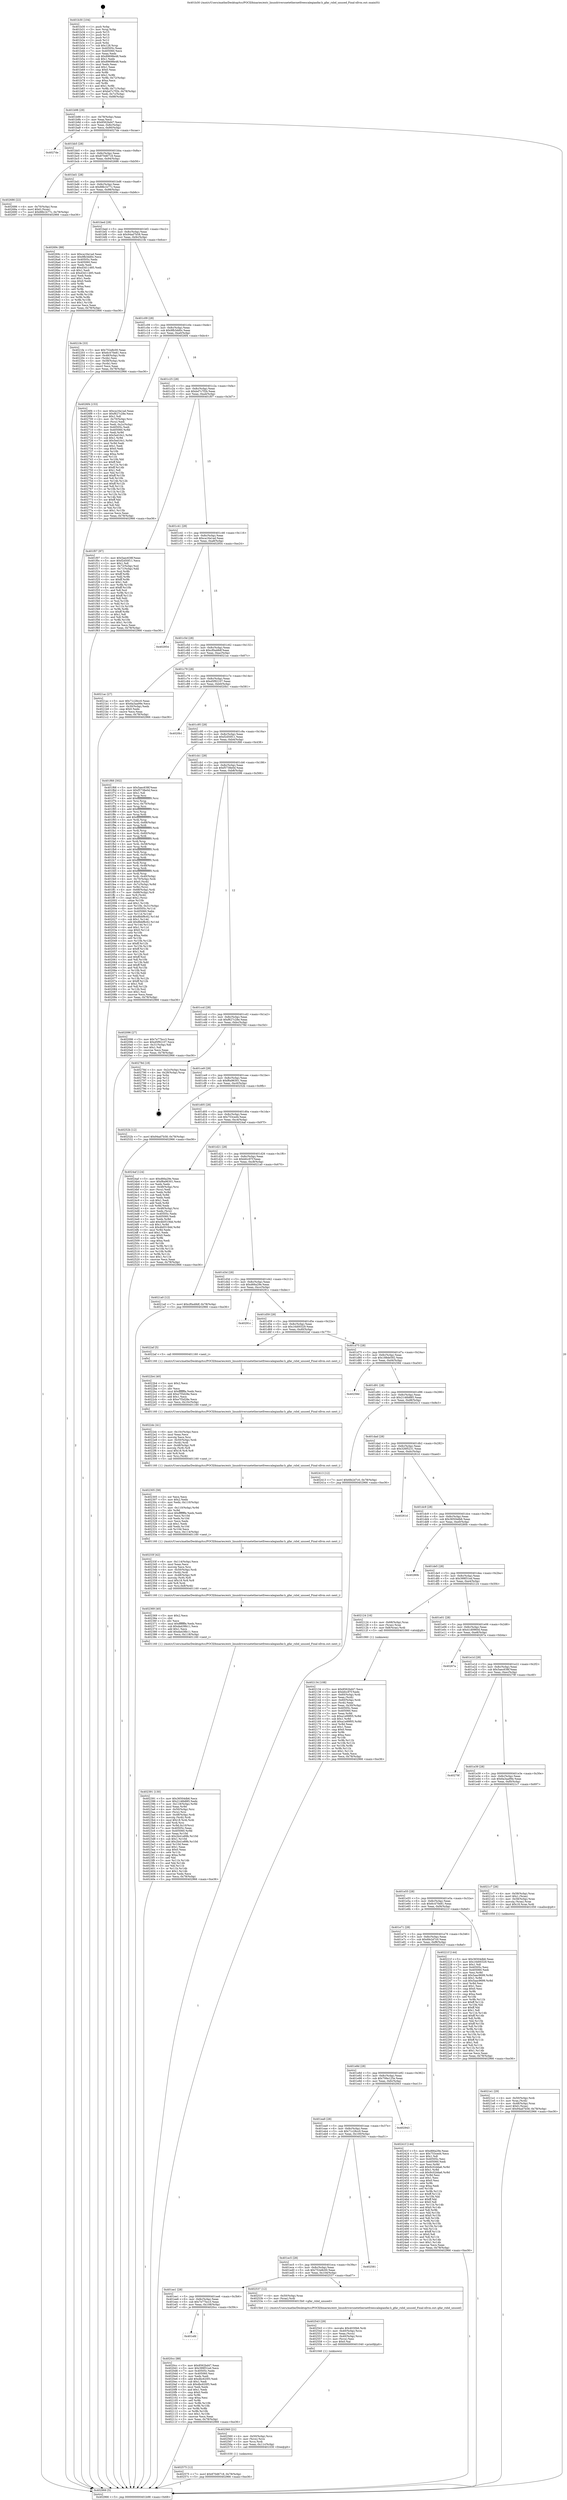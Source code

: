 digraph "0x401b30" {
  label = "0x401b30 (/mnt/c/Users/mathe/Desktop/tcc/POCII/binaries/extr_linuxdriversnetethernetfreescalegianfar.h_gfar_rxbd_unused_Final-ollvm.out::main(0))"
  labelloc = "t"
  node[shape=record]

  Entry [label="",width=0.3,height=0.3,shape=circle,fillcolor=black,style=filled]
  "0x401b98" [label="{
     0x401b98 [29]\l
     | [instrs]\l
     &nbsp;&nbsp;0x401b98 \<+3\>: mov -0x78(%rbp),%eax\l
     &nbsp;&nbsp;0x401b9b \<+2\>: mov %eax,%ecx\l
     &nbsp;&nbsp;0x401b9d \<+6\>: sub $0x8562bd47,%ecx\l
     &nbsp;&nbsp;0x401ba3 \<+6\>: mov %eax,-0x8c(%rbp)\l
     &nbsp;&nbsp;0x401ba9 \<+6\>: mov %ecx,-0x90(%rbp)\l
     &nbsp;&nbsp;0x401baf \<+6\>: je 00000000004027de \<main+0xcae\>\l
  }"]
  "0x4027de" [label="{
     0x4027de\l
  }", style=dashed]
  "0x401bb5" [label="{
     0x401bb5 [28]\l
     | [instrs]\l
     &nbsp;&nbsp;0x401bb5 \<+5\>: jmp 0000000000401bba \<main+0x8a\>\l
     &nbsp;&nbsp;0x401bba \<+6\>: mov -0x8c(%rbp),%eax\l
     &nbsp;&nbsp;0x401bc0 \<+5\>: sub $0x870d6718,%eax\l
     &nbsp;&nbsp;0x401bc5 \<+6\>: mov %eax,-0x94(%rbp)\l
     &nbsp;&nbsp;0x401bcb \<+6\>: je 0000000000402686 \<main+0xb56\>\l
  }"]
  Exit [label="",width=0.3,height=0.3,shape=circle,fillcolor=black,style=filled,peripheries=2]
  "0x402686" [label="{
     0x402686 [22]\l
     | [instrs]\l
     &nbsp;&nbsp;0x402686 \<+4\>: mov -0x70(%rbp),%rax\l
     &nbsp;&nbsp;0x40268a \<+6\>: movl $0x0,(%rax)\l
     &nbsp;&nbsp;0x402690 \<+7\>: movl $0x88b1b77c,-0x78(%rbp)\l
     &nbsp;&nbsp;0x402697 \<+5\>: jmp 0000000000402966 \<main+0xe36\>\l
  }"]
  "0x401bd1" [label="{
     0x401bd1 [28]\l
     | [instrs]\l
     &nbsp;&nbsp;0x401bd1 \<+5\>: jmp 0000000000401bd6 \<main+0xa6\>\l
     &nbsp;&nbsp;0x401bd6 \<+6\>: mov -0x8c(%rbp),%eax\l
     &nbsp;&nbsp;0x401bdc \<+5\>: sub $0x88b1b77c,%eax\l
     &nbsp;&nbsp;0x401be1 \<+6\>: mov %eax,-0x98(%rbp)\l
     &nbsp;&nbsp;0x401be7 \<+6\>: je 000000000040269c \<main+0xb6c\>\l
  }"]
  "0x402575" [label="{
     0x402575 [12]\l
     | [instrs]\l
     &nbsp;&nbsp;0x402575 \<+7\>: movl $0x870d6718,-0x78(%rbp)\l
     &nbsp;&nbsp;0x40257c \<+5\>: jmp 0000000000402966 \<main+0xe36\>\l
  }"]
  "0x40269c" [label="{
     0x40269c [88]\l
     | [instrs]\l
     &nbsp;&nbsp;0x40269c \<+5\>: mov $0xca16a1ad,%eax\l
     &nbsp;&nbsp;0x4026a1 \<+5\>: mov $0x9fb3dd0c,%ecx\l
     &nbsp;&nbsp;0x4026a6 \<+7\>: mov 0x40505c,%edx\l
     &nbsp;&nbsp;0x4026ad \<+7\>: mov 0x405060,%esi\l
     &nbsp;&nbsp;0x4026b4 \<+2\>: mov %edx,%edi\l
     &nbsp;&nbsp;0x4026b6 \<+6\>: add $0xd3d11485,%edi\l
     &nbsp;&nbsp;0x4026bc \<+3\>: sub $0x1,%edi\l
     &nbsp;&nbsp;0x4026bf \<+6\>: sub $0xd3d11485,%edi\l
     &nbsp;&nbsp;0x4026c5 \<+3\>: imul %edi,%edx\l
     &nbsp;&nbsp;0x4026c8 \<+3\>: and $0x1,%edx\l
     &nbsp;&nbsp;0x4026cb \<+3\>: cmp $0x0,%edx\l
     &nbsp;&nbsp;0x4026ce \<+4\>: sete %r8b\l
     &nbsp;&nbsp;0x4026d2 \<+3\>: cmp $0xa,%esi\l
     &nbsp;&nbsp;0x4026d5 \<+4\>: setl %r9b\l
     &nbsp;&nbsp;0x4026d9 \<+3\>: mov %r8b,%r10b\l
     &nbsp;&nbsp;0x4026dc \<+3\>: and %r9b,%r10b\l
     &nbsp;&nbsp;0x4026df \<+3\>: xor %r9b,%r8b\l
     &nbsp;&nbsp;0x4026e2 \<+3\>: or %r8b,%r10b\l
     &nbsp;&nbsp;0x4026e5 \<+4\>: test $0x1,%r10b\l
     &nbsp;&nbsp;0x4026e9 \<+3\>: cmovne %ecx,%eax\l
     &nbsp;&nbsp;0x4026ec \<+3\>: mov %eax,-0x78(%rbp)\l
     &nbsp;&nbsp;0x4026ef \<+5\>: jmp 0000000000402966 \<main+0xe36\>\l
  }"]
  "0x401bed" [label="{
     0x401bed [28]\l
     | [instrs]\l
     &nbsp;&nbsp;0x401bed \<+5\>: jmp 0000000000401bf2 \<main+0xc2\>\l
     &nbsp;&nbsp;0x401bf2 \<+6\>: mov -0x8c(%rbp),%eax\l
     &nbsp;&nbsp;0x401bf8 \<+5\>: sub $0x94ad7b58,%eax\l
     &nbsp;&nbsp;0x401bfd \<+6\>: mov %eax,-0x9c(%rbp)\l
     &nbsp;&nbsp;0x401c03 \<+6\>: je 00000000004021fe \<main+0x6ce\>\l
  }"]
  "0x402560" [label="{
     0x402560 [21]\l
     | [instrs]\l
     &nbsp;&nbsp;0x402560 \<+4\>: mov -0x50(%rbp),%rcx\l
     &nbsp;&nbsp;0x402564 \<+3\>: mov (%rcx),%rcx\l
     &nbsp;&nbsp;0x402567 \<+3\>: mov %rcx,%rdi\l
     &nbsp;&nbsp;0x40256a \<+6\>: mov %eax,-0x11c(%rbp)\l
     &nbsp;&nbsp;0x402570 \<+5\>: call 0000000000401030 \<free@plt\>\l
     | [calls]\l
     &nbsp;&nbsp;0x401030 \{1\} (unknown)\l
  }"]
  "0x4021fe" [label="{
     0x4021fe [33]\l
     | [instrs]\l
     &nbsp;&nbsp;0x4021fe \<+5\>: mov $0x752e8c00,%eax\l
     &nbsp;&nbsp;0x402203 \<+5\>: mov $0x6c470e81,%ecx\l
     &nbsp;&nbsp;0x402208 \<+4\>: mov -0x48(%rbp),%rdx\l
     &nbsp;&nbsp;0x40220c \<+2\>: mov (%rdx),%esi\l
     &nbsp;&nbsp;0x40220e \<+4\>: mov -0x58(%rbp),%rdx\l
     &nbsp;&nbsp;0x402212 \<+2\>: cmp (%rdx),%esi\l
     &nbsp;&nbsp;0x402214 \<+3\>: cmovl %ecx,%eax\l
     &nbsp;&nbsp;0x402217 \<+3\>: mov %eax,-0x78(%rbp)\l
     &nbsp;&nbsp;0x40221a \<+5\>: jmp 0000000000402966 \<main+0xe36\>\l
  }"]
  "0x401c09" [label="{
     0x401c09 [28]\l
     | [instrs]\l
     &nbsp;&nbsp;0x401c09 \<+5\>: jmp 0000000000401c0e \<main+0xde\>\l
     &nbsp;&nbsp;0x401c0e \<+6\>: mov -0x8c(%rbp),%eax\l
     &nbsp;&nbsp;0x401c14 \<+5\>: sub $0x9fb3dd0c,%eax\l
     &nbsp;&nbsp;0x401c19 \<+6\>: mov %eax,-0xa0(%rbp)\l
     &nbsp;&nbsp;0x401c1f \<+6\>: je 00000000004026f4 \<main+0xbc4\>\l
  }"]
  "0x402543" [label="{
     0x402543 [29]\l
     | [instrs]\l
     &nbsp;&nbsp;0x402543 \<+10\>: movabs $0x4030b6,%rdi\l
     &nbsp;&nbsp;0x40254d \<+4\>: mov -0x40(%rbp),%rcx\l
     &nbsp;&nbsp;0x402551 \<+2\>: mov %eax,(%rcx)\l
     &nbsp;&nbsp;0x402553 \<+4\>: mov -0x40(%rbp),%rcx\l
     &nbsp;&nbsp;0x402557 \<+2\>: mov (%rcx),%esi\l
     &nbsp;&nbsp;0x402559 \<+2\>: mov $0x0,%al\l
     &nbsp;&nbsp;0x40255b \<+5\>: call 0000000000401040 \<printf@plt\>\l
     | [calls]\l
     &nbsp;&nbsp;0x401040 \{1\} (unknown)\l
  }"]
  "0x4026f4" [label="{
     0x4026f4 [153]\l
     | [instrs]\l
     &nbsp;&nbsp;0x4026f4 \<+5\>: mov $0xca16a1ad,%eax\l
     &nbsp;&nbsp;0x4026f9 \<+5\>: mov $0xf627c28e,%ecx\l
     &nbsp;&nbsp;0x4026fe \<+2\>: mov $0x1,%dl\l
     &nbsp;&nbsp;0x402700 \<+4\>: mov -0x70(%rbp),%rsi\l
     &nbsp;&nbsp;0x402704 \<+2\>: mov (%rsi),%edi\l
     &nbsp;&nbsp;0x402706 \<+3\>: mov %edi,-0x2c(%rbp)\l
     &nbsp;&nbsp;0x402709 \<+7\>: mov 0x40505c,%edi\l
     &nbsp;&nbsp;0x402710 \<+8\>: mov 0x405060,%r8d\l
     &nbsp;&nbsp;0x402718 \<+3\>: mov %edi,%r9d\l
     &nbsp;&nbsp;0x40271b \<+7\>: sub $0x5ed16c1,%r9d\l
     &nbsp;&nbsp;0x402722 \<+4\>: sub $0x1,%r9d\l
     &nbsp;&nbsp;0x402726 \<+7\>: add $0x5ed16c1,%r9d\l
     &nbsp;&nbsp;0x40272d \<+4\>: imul %r9d,%edi\l
     &nbsp;&nbsp;0x402731 \<+3\>: and $0x1,%edi\l
     &nbsp;&nbsp;0x402734 \<+3\>: cmp $0x0,%edi\l
     &nbsp;&nbsp;0x402737 \<+4\>: sete %r10b\l
     &nbsp;&nbsp;0x40273b \<+4\>: cmp $0xa,%r8d\l
     &nbsp;&nbsp;0x40273f \<+4\>: setl %r11b\l
     &nbsp;&nbsp;0x402743 \<+3\>: mov %r10b,%bl\l
     &nbsp;&nbsp;0x402746 \<+3\>: xor $0xff,%bl\l
     &nbsp;&nbsp;0x402749 \<+3\>: mov %r11b,%r14b\l
     &nbsp;&nbsp;0x40274c \<+4\>: xor $0xff,%r14b\l
     &nbsp;&nbsp;0x402750 \<+3\>: xor $0x1,%dl\l
     &nbsp;&nbsp;0x402753 \<+3\>: mov %bl,%r15b\l
     &nbsp;&nbsp;0x402756 \<+4\>: and $0xff,%r15b\l
     &nbsp;&nbsp;0x40275a \<+3\>: and %dl,%r10b\l
     &nbsp;&nbsp;0x40275d \<+3\>: mov %r14b,%r12b\l
     &nbsp;&nbsp;0x402760 \<+4\>: and $0xff,%r12b\l
     &nbsp;&nbsp;0x402764 \<+3\>: and %dl,%r11b\l
     &nbsp;&nbsp;0x402767 \<+3\>: or %r10b,%r15b\l
     &nbsp;&nbsp;0x40276a \<+3\>: or %r11b,%r12b\l
     &nbsp;&nbsp;0x40276d \<+3\>: xor %r12b,%r15b\l
     &nbsp;&nbsp;0x402770 \<+3\>: or %r14b,%bl\l
     &nbsp;&nbsp;0x402773 \<+3\>: xor $0xff,%bl\l
     &nbsp;&nbsp;0x402776 \<+3\>: or $0x1,%dl\l
     &nbsp;&nbsp;0x402779 \<+2\>: and %dl,%bl\l
     &nbsp;&nbsp;0x40277b \<+3\>: or %bl,%r15b\l
     &nbsp;&nbsp;0x40277e \<+4\>: test $0x1,%r15b\l
     &nbsp;&nbsp;0x402782 \<+3\>: cmovne %ecx,%eax\l
     &nbsp;&nbsp;0x402785 \<+3\>: mov %eax,-0x78(%rbp)\l
     &nbsp;&nbsp;0x402788 \<+5\>: jmp 0000000000402966 \<main+0xe36\>\l
  }"]
  "0x401c25" [label="{
     0x401c25 [28]\l
     | [instrs]\l
     &nbsp;&nbsp;0x401c25 \<+5\>: jmp 0000000000401c2a \<main+0xfa\>\l
     &nbsp;&nbsp;0x401c2a \<+6\>: mov -0x8c(%rbp),%eax\l
     &nbsp;&nbsp;0x401c30 \<+5\>: sub $0xbd7c7f2b,%eax\l
     &nbsp;&nbsp;0x401c35 \<+6\>: mov %eax,-0xa4(%rbp)\l
     &nbsp;&nbsp;0x401c3b \<+6\>: je 0000000000401f07 \<main+0x3d7\>\l
  }"]
  "0x402391" [label="{
     0x402391 [130]\l
     | [instrs]\l
     &nbsp;&nbsp;0x402391 \<+5\>: mov $0x36504db6,%ecx\l
     &nbsp;&nbsp;0x402396 \<+5\>: mov $0x2146b885,%edx\l
     &nbsp;&nbsp;0x40239b \<+7\>: mov -0x118(%rbp),%r9d\l
     &nbsp;&nbsp;0x4023a2 \<+4\>: imul %eax,%r9d\l
     &nbsp;&nbsp;0x4023a6 \<+4\>: mov -0x50(%rbp),%rsi\l
     &nbsp;&nbsp;0x4023aa \<+3\>: mov (%rsi),%rsi\l
     &nbsp;&nbsp;0x4023ad \<+4\>: mov -0x48(%rbp),%rdi\l
     &nbsp;&nbsp;0x4023b1 \<+3\>: movslq (%rdi),%rdi\l
     &nbsp;&nbsp;0x4023b4 \<+4\>: imul $0x18,%rdi,%rdi\l
     &nbsp;&nbsp;0x4023b8 \<+3\>: add %rdi,%rsi\l
     &nbsp;&nbsp;0x4023bb \<+4\>: mov %r9d,0x10(%rsi)\l
     &nbsp;&nbsp;0x4023bf \<+7\>: mov 0x40505c,%eax\l
     &nbsp;&nbsp;0x4023c6 \<+8\>: mov 0x405060,%r9d\l
     &nbsp;&nbsp;0x4023ce \<+3\>: mov %eax,%r10d\l
     &nbsp;&nbsp;0x4023d1 \<+7\>: sub $0x2b41e89b,%r10d\l
     &nbsp;&nbsp;0x4023d8 \<+4\>: sub $0x1,%r10d\l
     &nbsp;&nbsp;0x4023dc \<+7\>: add $0x2b41e89b,%r10d\l
     &nbsp;&nbsp;0x4023e3 \<+4\>: imul %r10d,%eax\l
     &nbsp;&nbsp;0x4023e7 \<+3\>: and $0x1,%eax\l
     &nbsp;&nbsp;0x4023ea \<+3\>: cmp $0x0,%eax\l
     &nbsp;&nbsp;0x4023ed \<+4\>: sete %r11b\l
     &nbsp;&nbsp;0x4023f1 \<+4\>: cmp $0xa,%r9d\l
     &nbsp;&nbsp;0x4023f5 \<+3\>: setl %bl\l
     &nbsp;&nbsp;0x4023f8 \<+3\>: mov %r11b,%r14b\l
     &nbsp;&nbsp;0x4023fb \<+3\>: and %bl,%r14b\l
     &nbsp;&nbsp;0x4023fe \<+3\>: xor %bl,%r11b\l
     &nbsp;&nbsp;0x402401 \<+3\>: or %r11b,%r14b\l
     &nbsp;&nbsp;0x402404 \<+4\>: test $0x1,%r14b\l
     &nbsp;&nbsp;0x402408 \<+3\>: cmovne %edx,%ecx\l
     &nbsp;&nbsp;0x40240b \<+3\>: mov %ecx,-0x78(%rbp)\l
     &nbsp;&nbsp;0x40240e \<+5\>: jmp 0000000000402966 \<main+0xe36\>\l
  }"]
  "0x401f07" [label="{
     0x401f07 [97]\l
     | [instrs]\l
     &nbsp;&nbsp;0x401f07 \<+5\>: mov $0x5aec638f,%eax\l
     &nbsp;&nbsp;0x401f0c \<+5\>: mov $0xf2d50f11,%ecx\l
     &nbsp;&nbsp;0x401f11 \<+2\>: mov $0x1,%dl\l
     &nbsp;&nbsp;0x401f13 \<+4\>: mov -0x72(%rbp),%sil\l
     &nbsp;&nbsp;0x401f17 \<+4\>: mov -0x71(%rbp),%dil\l
     &nbsp;&nbsp;0x401f1b \<+3\>: mov %sil,%r8b\l
     &nbsp;&nbsp;0x401f1e \<+4\>: xor $0xff,%r8b\l
     &nbsp;&nbsp;0x401f22 \<+3\>: mov %dil,%r9b\l
     &nbsp;&nbsp;0x401f25 \<+4\>: xor $0xff,%r9b\l
     &nbsp;&nbsp;0x401f29 \<+3\>: xor $0x1,%dl\l
     &nbsp;&nbsp;0x401f2c \<+3\>: mov %r8b,%r10b\l
     &nbsp;&nbsp;0x401f2f \<+4\>: and $0xff,%r10b\l
     &nbsp;&nbsp;0x401f33 \<+3\>: and %dl,%sil\l
     &nbsp;&nbsp;0x401f36 \<+3\>: mov %r9b,%r11b\l
     &nbsp;&nbsp;0x401f39 \<+4\>: and $0xff,%r11b\l
     &nbsp;&nbsp;0x401f3d \<+3\>: and %dl,%dil\l
     &nbsp;&nbsp;0x401f40 \<+3\>: or %sil,%r10b\l
     &nbsp;&nbsp;0x401f43 \<+3\>: or %dil,%r11b\l
     &nbsp;&nbsp;0x401f46 \<+3\>: xor %r11b,%r10b\l
     &nbsp;&nbsp;0x401f49 \<+3\>: or %r9b,%r8b\l
     &nbsp;&nbsp;0x401f4c \<+4\>: xor $0xff,%r8b\l
     &nbsp;&nbsp;0x401f50 \<+3\>: or $0x1,%dl\l
     &nbsp;&nbsp;0x401f53 \<+3\>: and %dl,%r8b\l
     &nbsp;&nbsp;0x401f56 \<+3\>: or %r8b,%r10b\l
     &nbsp;&nbsp;0x401f59 \<+4\>: test $0x1,%r10b\l
     &nbsp;&nbsp;0x401f5d \<+3\>: cmovne %ecx,%eax\l
     &nbsp;&nbsp;0x401f60 \<+3\>: mov %eax,-0x78(%rbp)\l
     &nbsp;&nbsp;0x401f63 \<+5\>: jmp 0000000000402966 \<main+0xe36\>\l
  }"]
  "0x401c41" [label="{
     0x401c41 [28]\l
     | [instrs]\l
     &nbsp;&nbsp;0x401c41 \<+5\>: jmp 0000000000401c46 \<main+0x116\>\l
     &nbsp;&nbsp;0x401c46 \<+6\>: mov -0x8c(%rbp),%eax\l
     &nbsp;&nbsp;0x401c4c \<+5\>: sub $0xca16a1ad,%eax\l
     &nbsp;&nbsp;0x401c51 \<+6\>: mov %eax,-0xa8(%rbp)\l
     &nbsp;&nbsp;0x401c57 \<+6\>: je 0000000000402954 \<main+0xe24\>\l
  }"]
  "0x402966" [label="{
     0x402966 [5]\l
     | [instrs]\l
     &nbsp;&nbsp;0x402966 \<+5\>: jmp 0000000000401b98 \<main+0x68\>\l
  }"]
  "0x401b30" [label="{
     0x401b30 [104]\l
     | [instrs]\l
     &nbsp;&nbsp;0x401b30 \<+1\>: push %rbp\l
     &nbsp;&nbsp;0x401b31 \<+3\>: mov %rsp,%rbp\l
     &nbsp;&nbsp;0x401b34 \<+2\>: push %r15\l
     &nbsp;&nbsp;0x401b36 \<+2\>: push %r14\l
     &nbsp;&nbsp;0x401b38 \<+2\>: push %r13\l
     &nbsp;&nbsp;0x401b3a \<+2\>: push %r12\l
     &nbsp;&nbsp;0x401b3c \<+1\>: push %rbx\l
     &nbsp;&nbsp;0x401b3d \<+7\>: sub $0x128,%rsp\l
     &nbsp;&nbsp;0x401b44 \<+7\>: mov 0x40505c,%eax\l
     &nbsp;&nbsp;0x401b4b \<+7\>: mov 0x405060,%ecx\l
     &nbsp;&nbsp;0x401b52 \<+2\>: mov %eax,%edx\l
     &nbsp;&nbsp;0x401b54 \<+6\>: sub $0x89698e48,%edx\l
     &nbsp;&nbsp;0x401b5a \<+3\>: sub $0x1,%edx\l
     &nbsp;&nbsp;0x401b5d \<+6\>: add $0x89698e48,%edx\l
     &nbsp;&nbsp;0x401b63 \<+3\>: imul %edx,%eax\l
     &nbsp;&nbsp;0x401b66 \<+3\>: and $0x1,%eax\l
     &nbsp;&nbsp;0x401b69 \<+3\>: cmp $0x0,%eax\l
     &nbsp;&nbsp;0x401b6c \<+4\>: sete %r8b\l
     &nbsp;&nbsp;0x401b70 \<+4\>: and $0x1,%r8b\l
     &nbsp;&nbsp;0x401b74 \<+4\>: mov %r8b,-0x72(%rbp)\l
     &nbsp;&nbsp;0x401b78 \<+3\>: cmp $0xa,%ecx\l
     &nbsp;&nbsp;0x401b7b \<+4\>: setl %r8b\l
     &nbsp;&nbsp;0x401b7f \<+4\>: and $0x1,%r8b\l
     &nbsp;&nbsp;0x401b83 \<+4\>: mov %r8b,-0x71(%rbp)\l
     &nbsp;&nbsp;0x401b87 \<+7\>: movl $0xbd7c7f2b,-0x78(%rbp)\l
     &nbsp;&nbsp;0x401b8e \<+3\>: mov %edi,-0x7c(%rbp)\l
     &nbsp;&nbsp;0x401b91 \<+7\>: mov %rsi,-0x88(%rbp)\l
  }"]
  "0x402369" [label="{
     0x402369 [40]\l
     | [instrs]\l
     &nbsp;&nbsp;0x402369 \<+5\>: mov $0x2,%ecx\l
     &nbsp;&nbsp;0x40236e \<+1\>: cltd\l
     &nbsp;&nbsp;0x40236f \<+2\>: idiv %ecx\l
     &nbsp;&nbsp;0x402371 \<+6\>: imul $0xfffffffe,%edx,%ecx\l
     &nbsp;&nbsp;0x402377 \<+6\>: sub $0xda438b11,%ecx\l
     &nbsp;&nbsp;0x40237d \<+3\>: add $0x1,%ecx\l
     &nbsp;&nbsp;0x402380 \<+6\>: add $0xda438b11,%ecx\l
     &nbsp;&nbsp;0x402386 \<+6\>: mov %ecx,-0x118(%rbp)\l
     &nbsp;&nbsp;0x40238c \<+5\>: call 0000000000401160 \<next_i\>\l
     | [calls]\l
     &nbsp;&nbsp;0x401160 \{1\} (/mnt/c/Users/mathe/Desktop/tcc/POCII/binaries/extr_linuxdriversnetethernetfreescalegianfar.h_gfar_rxbd_unused_Final-ollvm.out::next_i)\l
  }"]
  "0x402954" [label="{
     0x402954\l
  }", style=dashed]
  "0x401c5d" [label="{
     0x401c5d [28]\l
     | [instrs]\l
     &nbsp;&nbsp;0x401c5d \<+5\>: jmp 0000000000401c62 \<main+0x132\>\l
     &nbsp;&nbsp;0x401c62 \<+6\>: mov -0x8c(%rbp),%eax\l
     &nbsp;&nbsp;0x401c68 \<+5\>: sub $0xcf0a48df,%eax\l
     &nbsp;&nbsp;0x401c6d \<+6\>: mov %eax,-0xac(%rbp)\l
     &nbsp;&nbsp;0x401c73 \<+6\>: je 00000000004021ac \<main+0x67c\>\l
  }"]
  "0x40233f" [label="{
     0x40233f [42]\l
     | [instrs]\l
     &nbsp;&nbsp;0x40233f \<+6\>: mov -0x114(%rbp),%ecx\l
     &nbsp;&nbsp;0x402345 \<+3\>: imul %eax,%ecx\l
     &nbsp;&nbsp;0x402348 \<+3\>: movslq %ecx,%rsi\l
     &nbsp;&nbsp;0x40234b \<+4\>: mov -0x50(%rbp),%rdi\l
     &nbsp;&nbsp;0x40234f \<+3\>: mov (%rdi),%rdi\l
     &nbsp;&nbsp;0x402352 \<+4\>: mov -0x48(%rbp),%r8\l
     &nbsp;&nbsp;0x402356 \<+3\>: movslq (%r8),%r8\l
     &nbsp;&nbsp;0x402359 \<+4\>: imul $0x18,%r8,%r8\l
     &nbsp;&nbsp;0x40235d \<+3\>: add %r8,%rdi\l
     &nbsp;&nbsp;0x402360 \<+4\>: mov %rsi,0x8(%rdi)\l
     &nbsp;&nbsp;0x402364 \<+5\>: call 0000000000401160 \<next_i\>\l
     | [calls]\l
     &nbsp;&nbsp;0x401160 \{1\} (/mnt/c/Users/mathe/Desktop/tcc/POCII/binaries/extr_linuxdriversnetethernetfreescalegianfar.h_gfar_rxbd_unused_Final-ollvm.out::next_i)\l
  }"]
  "0x4021ac" [label="{
     0x4021ac [27]\l
     | [instrs]\l
     &nbsp;&nbsp;0x4021ac \<+5\>: mov $0x71c28cc0,%eax\l
     &nbsp;&nbsp;0x4021b1 \<+5\>: mov $0x6a3aa99e,%ecx\l
     &nbsp;&nbsp;0x4021b6 \<+3\>: mov -0x30(%rbp),%edx\l
     &nbsp;&nbsp;0x4021b9 \<+3\>: cmp $0x0,%edx\l
     &nbsp;&nbsp;0x4021bc \<+3\>: cmove %ecx,%eax\l
     &nbsp;&nbsp;0x4021bf \<+3\>: mov %eax,-0x78(%rbp)\l
     &nbsp;&nbsp;0x4021c2 \<+5\>: jmp 0000000000402966 \<main+0xe36\>\l
  }"]
  "0x401c79" [label="{
     0x401c79 [28]\l
     | [instrs]\l
     &nbsp;&nbsp;0x401c79 \<+5\>: jmp 0000000000401c7e \<main+0x14e\>\l
     &nbsp;&nbsp;0x401c7e \<+6\>: mov -0x8c(%rbp),%eax\l
     &nbsp;&nbsp;0x401c84 \<+5\>: sub $0xd5f92107,%eax\l
     &nbsp;&nbsp;0x401c89 \<+6\>: mov %eax,-0xb0(%rbp)\l
     &nbsp;&nbsp;0x401c8f \<+6\>: je 00000000004020b1 \<main+0x581\>\l
  }"]
  "0x402305" [label="{
     0x402305 [58]\l
     | [instrs]\l
     &nbsp;&nbsp;0x402305 \<+2\>: xor %ecx,%ecx\l
     &nbsp;&nbsp;0x402307 \<+5\>: mov $0x2,%edx\l
     &nbsp;&nbsp;0x40230c \<+6\>: mov %edx,-0x110(%rbp)\l
     &nbsp;&nbsp;0x402312 \<+1\>: cltd\l
     &nbsp;&nbsp;0x402313 \<+7\>: mov -0x110(%rbp),%r9d\l
     &nbsp;&nbsp;0x40231a \<+3\>: idiv %r9d\l
     &nbsp;&nbsp;0x40231d \<+6\>: imul $0xfffffffe,%edx,%edx\l
     &nbsp;&nbsp;0x402323 \<+3\>: mov %ecx,%r10d\l
     &nbsp;&nbsp;0x402326 \<+3\>: sub %edx,%r10d\l
     &nbsp;&nbsp;0x402329 \<+2\>: mov %ecx,%edx\l
     &nbsp;&nbsp;0x40232b \<+3\>: sub $0x1,%edx\l
     &nbsp;&nbsp;0x40232e \<+3\>: add %edx,%r10d\l
     &nbsp;&nbsp;0x402331 \<+3\>: sub %r10d,%ecx\l
     &nbsp;&nbsp;0x402334 \<+6\>: mov %ecx,-0x114(%rbp)\l
     &nbsp;&nbsp;0x40233a \<+5\>: call 0000000000401160 \<next_i\>\l
     | [calls]\l
     &nbsp;&nbsp;0x401160 \{1\} (/mnt/c/Users/mathe/Desktop/tcc/POCII/binaries/extr_linuxdriversnetethernetfreescalegianfar.h_gfar_rxbd_unused_Final-ollvm.out::next_i)\l
  }"]
  "0x4020b1" [label="{
     0x4020b1\l
  }", style=dashed]
  "0x401c95" [label="{
     0x401c95 [28]\l
     | [instrs]\l
     &nbsp;&nbsp;0x401c95 \<+5\>: jmp 0000000000401c9a \<main+0x16a\>\l
     &nbsp;&nbsp;0x401c9a \<+6\>: mov -0x8c(%rbp),%eax\l
     &nbsp;&nbsp;0x401ca0 \<+5\>: sub $0xf2d50f11,%eax\l
     &nbsp;&nbsp;0x401ca5 \<+6\>: mov %eax,-0xb4(%rbp)\l
     &nbsp;&nbsp;0x401cab \<+6\>: je 0000000000401f68 \<main+0x438\>\l
  }"]
  "0x4022dc" [label="{
     0x4022dc [41]\l
     | [instrs]\l
     &nbsp;&nbsp;0x4022dc \<+6\>: mov -0x10c(%rbp),%ecx\l
     &nbsp;&nbsp;0x4022e2 \<+3\>: imul %eax,%ecx\l
     &nbsp;&nbsp;0x4022e5 \<+3\>: movslq %ecx,%rsi\l
     &nbsp;&nbsp;0x4022e8 \<+4\>: mov -0x50(%rbp),%rdi\l
     &nbsp;&nbsp;0x4022ec \<+3\>: mov (%rdi),%rdi\l
     &nbsp;&nbsp;0x4022ef \<+4\>: mov -0x48(%rbp),%r8\l
     &nbsp;&nbsp;0x4022f3 \<+3\>: movslq (%r8),%r8\l
     &nbsp;&nbsp;0x4022f6 \<+4\>: imul $0x18,%r8,%r8\l
     &nbsp;&nbsp;0x4022fa \<+3\>: add %r8,%rdi\l
     &nbsp;&nbsp;0x4022fd \<+3\>: mov %rsi,(%rdi)\l
     &nbsp;&nbsp;0x402300 \<+5\>: call 0000000000401160 \<next_i\>\l
     | [calls]\l
     &nbsp;&nbsp;0x401160 \{1\} (/mnt/c/Users/mathe/Desktop/tcc/POCII/binaries/extr_linuxdriversnetethernetfreescalegianfar.h_gfar_rxbd_unused_Final-ollvm.out::next_i)\l
  }"]
  "0x401f68" [label="{
     0x401f68 [302]\l
     | [instrs]\l
     &nbsp;&nbsp;0x401f68 \<+5\>: mov $0x5aec638f,%eax\l
     &nbsp;&nbsp;0x401f6d \<+5\>: mov $0xf5738e0d,%ecx\l
     &nbsp;&nbsp;0x401f72 \<+2\>: mov $0x1,%dl\l
     &nbsp;&nbsp;0x401f74 \<+3\>: mov %rsp,%rsi\l
     &nbsp;&nbsp;0x401f77 \<+4\>: add $0xfffffffffffffff0,%rsi\l
     &nbsp;&nbsp;0x401f7b \<+3\>: mov %rsi,%rsp\l
     &nbsp;&nbsp;0x401f7e \<+4\>: mov %rsi,-0x70(%rbp)\l
     &nbsp;&nbsp;0x401f82 \<+3\>: mov %rsp,%rsi\l
     &nbsp;&nbsp;0x401f85 \<+4\>: add $0xfffffffffffffff0,%rsi\l
     &nbsp;&nbsp;0x401f89 \<+3\>: mov %rsi,%rsp\l
     &nbsp;&nbsp;0x401f8c \<+3\>: mov %rsp,%rdi\l
     &nbsp;&nbsp;0x401f8f \<+4\>: add $0xfffffffffffffff0,%rdi\l
     &nbsp;&nbsp;0x401f93 \<+3\>: mov %rdi,%rsp\l
     &nbsp;&nbsp;0x401f96 \<+4\>: mov %rdi,-0x68(%rbp)\l
     &nbsp;&nbsp;0x401f9a \<+3\>: mov %rsp,%rdi\l
     &nbsp;&nbsp;0x401f9d \<+4\>: add $0xfffffffffffffff0,%rdi\l
     &nbsp;&nbsp;0x401fa1 \<+3\>: mov %rdi,%rsp\l
     &nbsp;&nbsp;0x401fa4 \<+4\>: mov %rdi,-0x60(%rbp)\l
     &nbsp;&nbsp;0x401fa8 \<+3\>: mov %rsp,%rdi\l
     &nbsp;&nbsp;0x401fab \<+4\>: add $0xfffffffffffffff0,%rdi\l
     &nbsp;&nbsp;0x401faf \<+3\>: mov %rdi,%rsp\l
     &nbsp;&nbsp;0x401fb2 \<+4\>: mov %rdi,-0x58(%rbp)\l
     &nbsp;&nbsp;0x401fb6 \<+3\>: mov %rsp,%rdi\l
     &nbsp;&nbsp;0x401fb9 \<+4\>: add $0xfffffffffffffff0,%rdi\l
     &nbsp;&nbsp;0x401fbd \<+3\>: mov %rdi,%rsp\l
     &nbsp;&nbsp;0x401fc0 \<+4\>: mov %rdi,-0x50(%rbp)\l
     &nbsp;&nbsp;0x401fc4 \<+3\>: mov %rsp,%rdi\l
     &nbsp;&nbsp;0x401fc7 \<+4\>: add $0xfffffffffffffff0,%rdi\l
     &nbsp;&nbsp;0x401fcb \<+3\>: mov %rdi,%rsp\l
     &nbsp;&nbsp;0x401fce \<+4\>: mov %rdi,-0x48(%rbp)\l
     &nbsp;&nbsp;0x401fd2 \<+3\>: mov %rsp,%rdi\l
     &nbsp;&nbsp;0x401fd5 \<+4\>: add $0xfffffffffffffff0,%rdi\l
     &nbsp;&nbsp;0x401fd9 \<+3\>: mov %rdi,%rsp\l
     &nbsp;&nbsp;0x401fdc \<+4\>: mov %rdi,-0x40(%rbp)\l
     &nbsp;&nbsp;0x401fe0 \<+4\>: mov -0x70(%rbp),%rdi\l
     &nbsp;&nbsp;0x401fe4 \<+6\>: movl $0x0,(%rdi)\l
     &nbsp;&nbsp;0x401fea \<+4\>: mov -0x7c(%rbp),%r8d\l
     &nbsp;&nbsp;0x401fee \<+3\>: mov %r8d,(%rsi)\l
     &nbsp;&nbsp;0x401ff1 \<+4\>: mov -0x68(%rbp),%rdi\l
     &nbsp;&nbsp;0x401ff5 \<+7\>: mov -0x88(%rbp),%r9\l
     &nbsp;&nbsp;0x401ffc \<+3\>: mov %r9,(%rdi)\l
     &nbsp;&nbsp;0x401fff \<+3\>: cmpl $0x2,(%rsi)\l
     &nbsp;&nbsp;0x402002 \<+4\>: setne %r10b\l
     &nbsp;&nbsp;0x402006 \<+4\>: and $0x1,%r10b\l
     &nbsp;&nbsp;0x40200a \<+4\>: mov %r10b,-0x31(%rbp)\l
     &nbsp;&nbsp;0x40200e \<+8\>: mov 0x40505c,%r11d\l
     &nbsp;&nbsp;0x402016 \<+7\>: mov 0x405060,%ebx\l
     &nbsp;&nbsp;0x40201d \<+3\>: mov %r11d,%r14d\l
     &nbsp;&nbsp;0x402020 \<+7\>: sub $0x8bbf8c62,%r14d\l
     &nbsp;&nbsp;0x402027 \<+4\>: sub $0x1,%r14d\l
     &nbsp;&nbsp;0x40202b \<+7\>: add $0x8bbf8c62,%r14d\l
     &nbsp;&nbsp;0x402032 \<+4\>: imul %r14d,%r11d\l
     &nbsp;&nbsp;0x402036 \<+4\>: and $0x1,%r11d\l
     &nbsp;&nbsp;0x40203a \<+4\>: cmp $0x0,%r11d\l
     &nbsp;&nbsp;0x40203e \<+4\>: sete %r10b\l
     &nbsp;&nbsp;0x402042 \<+3\>: cmp $0xa,%ebx\l
     &nbsp;&nbsp;0x402045 \<+4\>: setl %r15b\l
     &nbsp;&nbsp;0x402049 \<+3\>: mov %r10b,%r12b\l
     &nbsp;&nbsp;0x40204c \<+4\>: xor $0xff,%r12b\l
     &nbsp;&nbsp;0x402050 \<+3\>: mov %r15b,%r13b\l
     &nbsp;&nbsp;0x402053 \<+4\>: xor $0xff,%r13b\l
     &nbsp;&nbsp;0x402057 \<+3\>: xor $0x1,%dl\l
     &nbsp;&nbsp;0x40205a \<+3\>: mov %r12b,%sil\l
     &nbsp;&nbsp;0x40205d \<+4\>: and $0xff,%sil\l
     &nbsp;&nbsp;0x402061 \<+3\>: and %dl,%r10b\l
     &nbsp;&nbsp;0x402064 \<+3\>: mov %r13b,%dil\l
     &nbsp;&nbsp;0x402067 \<+4\>: and $0xff,%dil\l
     &nbsp;&nbsp;0x40206b \<+3\>: and %dl,%r15b\l
     &nbsp;&nbsp;0x40206e \<+3\>: or %r10b,%sil\l
     &nbsp;&nbsp;0x402071 \<+3\>: or %r15b,%dil\l
     &nbsp;&nbsp;0x402074 \<+3\>: xor %dil,%sil\l
     &nbsp;&nbsp;0x402077 \<+3\>: or %r13b,%r12b\l
     &nbsp;&nbsp;0x40207a \<+4\>: xor $0xff,%r12b\l
     &nbsp;&nbsp;0x40207e \<+3\>: or $0x1,%dl\l
     &nbsp;&nbsp;0x402081 \<+3\>: and %dl,%r12b\l
     &nbsp;&nbsp;0x402084 \<+3\>: or %r12b,%sil\l
     &nbsp;&nbsp;0x402087 \<+4\>: test $0x1,%sil\l
     &nbsp;&nbsp;0x40208b \<+3\>: cmovne %ecx,%eax\l
     &nbsp;&nbsp;0x40208e \<+3\>: mov %eax,-0x78(%rbp)\l
     &nbsp;&nbsp;0x402091 \<+5\>: jmp 0000000000402966 \<main+0xe36\>\l
  }"]
  "0x401cb1" [label="{
     0x401cb1 [28]\l
     | [instrs]\l
     &nbsp;&nbsp;0x401cb1 \<+5\>: jmp 0000000000401cb6 \<main+0x186\>\l
     &nbsp;&nbsp;0x401cb6 \<+6\>: mov -0x8c(%rbp),%eax\l
     &nbsp;&nbsp;0x401cbc \<+5\>: sub $0xf5738e0d,%eax\l
     &nbsp;&nbsp;0x401cc1 \<+6\>: mov %eax,-0xb8(%rbp)\l
     &nbsp;&nbsp;0x401cc7 \<+6\>: je 0000000000402096 \<main+0x566\>\l
  }"]
  "0x4022b4" [label="{
     0x4022b4 [40]\l
     | [instrs]\l
     &nbsp;&nbsp;0x4022b4 \<+5\>: mov $0x2,%ecx\l
     &nbsp;&nbsp;0x4022b9 \<+1\>: cltd\l
     &nbsp;&nbsp;0x4022ba \<+2\>: idiv %ecx\l
     &nbsp;&nbsp;0x4022bc \<+6\>: imul $0xfffffffe,%edx,%ecx\l
     &nbsp;&nbsp;0x4022c2 \<+6\>: add $0xe7f3d28e,%ecx\l
     &nbsp;&nbsp;0x4022c8 \<+3\>: add $0x1,%ecx\l
     &nbsp;&nbsp;0x4022cb \<+6\>: sub $0xe7f3d28e,%ecx\l
     &nbsp;&nbsp;0x4022d1 \<+6\>: mov %ecx,-0x10c(%rbp)\l
     &nbsp;&nbsp;0x4022d7 \<+5\>: call 0000000000401160 \<next_i\>\l
     | [calls]\l
     &nbsp;&nbsp;0x401160 \{1\} (/mnt/c/Users/mathe/Desktop/tcc/POCII/binaries/extr_linuxdriversnetethernetfreescalegianfar.h_gfar_rxbd_unused_Final-ollvm.out::next_i)\l
  }"]
  "0x4021e1" [label="{
     0x4021e1 [29]\l
     | [instrs]\l
     &nbsp;&nbsp;0x4021e1 \<+4\>: mov -0x50(%rbp),%rdi\l
     &nbsp;&nbsp;0x4021e5 \<+3\>: mov %rax,(%rdi)\l
     &nbsp;&nbsp;0x4021e8 \<+4\>: mov -0x48(%rbp),%rax\l
     &nbsp;&nbsp;0x4021ec \<+6\>: movl $0x0,(%rax)\l
     &nbsp;&nbsp;0x4021f2 \<+7\>: movl $0x94ad7b58,-0x78(%rbp)\l
     &nbsp;&nbsp;0x4021f9 \<+5\>: jmp 0000000000402966 \<main+0xe36\>\l
  }"]
  "0x402096" [label="{
     0x402096 [27]\l
     | [instrs]\l
     &nbsp;&nbsp;0x402096 \<+5\>: mov $0x7e77bcc3,%eax\l
     &nbsp;&nbsp;0x40209b \<+5\>: mov $0xd5f92107,%ecx\l
     &nbsp;&nbsp;0x4020a0 \<+3\>: mov -0x31(%rbp),%dl\l
     &nbsp;&nbsp;0x4020a3 \<+3\>: test $0x1,%dl\l
     &nbsp;&nbsp;0x4020a6 \<+3\>: cmovne %ecx,%eax\l
     &nbsp;&nbsp;0x4020a9 \<+3\>: mov %eax,-0x78(%rbp)\l
     &nbsp;&nbsp;0x4020ac \<+5\>: jmp 0000000000402966 \<main+0xe36\>\l
  }"]
  "0x401ccd" [label="{
     0x401ccd [28]\l
     | [instrs]\l
     &nbsp;&nbsp;0x401ccd \<+5\>: jmp 0000000000401cd2 \<main+0x1a2\>\l
     &nbsp;&nbsp;0x401cd2 \<+6\>: mov -0x8c(%rbp),%eax\l
     &nbsp;&nbsp;0x401cd8 \<+5\>: sub $0xf627c28e,%eax\l
     &nbsp;&nbsp;0x401cdd \<+6\>: mov %eax,-0xbc(%rbp)\l
     &nbsp;&nbsp;0x401ce3 \<+6\>: je 000000000040278d \<main+0xc5d\>\l
  }"]
  "0x402134" [label="{
     0x402134 [108]\l
     | [instrs]\l
     &nbsp;&nbsp;0x402134 \<+5\>: mov $0x8562bd47,%ecx\l
     &nbsp;&nbsp;0x402139 \<+5\>: mov $0xbfcc97f,%edx\l
     &nbsp;&nbsp;0x40213e \<+4\>: mov -0x60(%rbp),%rdi\l
     &nbsp;&nbsp;0x402142 \<+2\>: mov %eax,(%rdi)\l
     &nbsp;&nbsp;0x402144 \<+4\>: mov -0x60(%rbp),%rdi\l
     &nbsp;&nbsp;0x402148 \<+2\>: mov (%rdi),%eax\l
     &nbsp;&nbsp;0x40214a \<+3\>: mov %eax,-0x30(%rbp)\l
     &nbsp;&nbsp;0x40214d \<+7\>: mov 0x40505c,%eax\l
     &nbsp;&nbsp;0x402154 \<+7\>: mov 0x405060,%esi\l
     &nbsp;&nbsp;0x40215b \<+3\>: mov %eax,%r8d\l
     &nbsp;&nbsp;0x40215e \<+7\>: sub $0xa1e99f05,%r8d\l
     &nbsp;&nbsp;0x402165 \<+4\>: sub $0x1,%r8d\l
     &nbsp;&nbsp;0x402169 \<+7\>: add $0xa1e99f05,%r8d\l
     &nbsp;&nbsp;0x402170 \<+4\>: imul %r8d,%eax\l
     &nbsp;&nbsp;0x402174 \<+3\>: and $0x1,%eax\l
     &nbsp;&nbsp;0x402177 \<+3\>: cmp $0x0,%eax\l
     &nbsp;&nbsp;0x40217a \<+4\>: sete %r9b\l
     &nbsp;&nbsp;0x40217e \<+3\>: cmp $0xa,%esi\l
     &nbsp;&nbsp;0x402181 \<+4\>: setl %r10b\l
     &nbsp;&nbsp;0x402185 \<+3\>: mov %r9b,%r11b\l
     &nbsp;&nbsp;0x402188 \<+3\>: and %r10b,%r11b\l
     &nbsp;&nbsp;0x40218b \<+3\>: xor %r10b,%r9b\l
     &nbsp;&nbsp;0x40218e \<+3\>: or %r9b,%r11b\l
     &nbsp;&nbsp;0x402191 \<+4\>: test $0x1,%r11b\l
     &nbsp;&nbsp;0x402195 \<+3\>: cmovne %edx,%ecx\l
     &nbsp;&nbsp;0x402198 \<+3\>: mov %ecx,-0x78(%rbp)\l
     &nbsp;&nbsp;0x40219b \<+5\>: jmp 0000000000402966 \<main+0xe36\>\l
  }"]
  "0x40278d" [label="{
     0x40278d [18]\l
     | [instrs]\l
     &nbsp;&nbsp;0x40278d \<+3\>: mov -0x2c(%rbp),%eax\l
     &nbsp;&nbsp;0x402790 \<+4\>: lea -0x28(%rbp),%rsp\l
     &nbsp;&nbsp;0x402794 \<+1\>: pop %rbx\l
     &nbsp;&nbsp;0x402795 \<+2\>: pop %r12\l
     &nbsp;&nbsp;0x402797 \<+2\>: pop %r13\l
     &nbsp;&nbsp;0x402799 \<+2\>: pop %r14\l
     &nbsp;&nbsp;0x40279b \<+2\>: pop %r15\l
     &nbsp;&nbsp;0x40279d \<+1\>: pop %rbp\l
     &nbsp;&nbsp;0x40279e \<+1\>: ret\l
  }"]
  "0x401ce9" [label="{
     0x401ce9 [28]\l
     | [instrs]\l
     &nbsp;&nbsp;0x401ce9 \<+5\>: jmp 0000000000401cee \<main+0x1be\>\l
     &nbsp;&nbsp;0x401cee \<+6\>: mov -0x8c(%rbp),%eax\l
     &nbsp;&nbsp;0x401cf4 \<+5\>: sub $0xf6a96301,%eax\l
     &nbsp;&nbsp;0x401cf9 \<+6\>: mov %eax,-0xc0(%rbp)\l
     &nbsp;&nbsp;0x401cff \<+6\>: je 000000000040252b \<main+0x9fb\>\l
  }"]
  "0x401efd" [label="{
     0x401efd\l
  }", style=dashed]
  "0x40252b" [label="{
     0x40252b [12]\l
     | [instrs]\l
     &nbsp;&nbsp;0x40252b \<+7\>: movl $0x94ad7b58,-0x78(%rbp)\l
     &nbsp;&nbsp;0x402532 \<+5\>: jmp 0000000000402966 \<main+0xe36\>\l
  }"]
  "0x401d05" [label="{
     0x401d05 [28]\l
     | [instrs]\l
     &nbsp;&nbsp;0x401d05 \<+5\>: jmp 0000000000401d0a \<main+0x1da\>\l
     &nbsp;&nbsp;0x401d0a \<+6\>: mov -0x8c(%rbp),%eax\l
     &nbsp;&nbsp;0x401d10 \<+5\>: sub $0x753ced4,%eax\l
     &nbsp;&nbsp;0x401d15 \<+6\>: mov %eax,-0xc4(%rbp)\l
     &nbsp;&nbsp;0x401d1b \<+6\>: je 00000000004024af \<main+0x97f\>\l
  }"]
  "0x4020cc" [label="{
     0x4020cc [88]\l
     | [instrs]\l
     &nbsp;&nbsp;0x4020cc \<+5\>: mov $0x8562bd47,%eax\l
     &nbsp;&nbsp;0x4020d1 \<+5\>: mov $0x399f31ed,%ecx\l
     &nbsp;&nbsp;0x4020d6 \<+7\>: mov 0x40505c,%edx\l
     &nbsp;&nbsp;0x4020dd \<+7\>: mov 0x405060,%esi\l
     &nbsp;&nbsp;0x4020e4 \<+2\>: mov %edx,%edi\l
     &nbsp;&nbsp;0x4020e6 \<+6\>: add $0xdbc620f3,%edi\l
     &nbsp;&nbsp;0x4020ec \<+3\>: sub $0x1,%edi\l
     &nbsp;&nbsp;0x4020ef \<+6\>: sub $0xdbc620f3,%edi\l
     &nbsp;&nbsp;0x4020f5 \<+3\>: imul %edi,%edx\l
     &nbsp;&nbsp;0x4020f8 \<+3\>: and $0x1,%edx\l
     &nbsp;&nbsp;0x4020fb \<+3\>: cmp $0x0,%edx\l
     &nbsp;&nbsp;0x4020fe \<+4\>: sete %r8b\l
     &nbsp;&nbsp;0x402102 \<+3\>: cmp $0xa,%esi\l
     &nbsp;&nbsp;0x402105 \<+4\>: setl %r9b\l
     &nbsp;&nbsp;0x402109 \<+3\>: mov %r8b,%r10b\l
     &nbsp;&nbsp;0x40210c \<+3\>: and %r9b,%r10b\l
     &nbsp;&nbsp;0x40210f \<+3\>: xor %r9b,%r8b\l
     &nbsp;&nbsp;0x402112 \<+3\>: or %r8b,%r10b\l
     &nbsp;&nbsp;0x402115 \<+4\>: test $0x1,%r10b\l
     &nbsp;&nbsp;0x402119 \<+3\>: cmovne %ecx,%eax\l
     &nbsp;&nbsp;0x40211c \<+3\>: mov %eax,-0x78(%rbp)\l
     &nbsp;&nbsp;0x40211f \<+5\>: jmp 0000000000402966 \<main+0xe36\>\l
  }"]
  "0x4024af" [label="{
     0x4024af [124]\l
     | [instrs]\l
     &nbsp;&nbsp;0x4024af \<+5\>: mov $0xd66a29e,%eax\l
     &nbsp;&nbsp;0x4024b4 \<+5\>: mov $0xf6a96301,%ecx\l
     &nbsp;&nbsp;0x4024b9 \<+2\>: xor %edx,%edx\l
     &nbsp;&nbsp;0x4024bb \<+4\>: mov -0x48(%rbp),%rsi\l
     &nbsp;&nbsp;0x4024bf \<+2\>: mov (%rsi),%edi\l
     &nbsp;&nbsp;0x4024c1 \<+3\>: mov %edx,%r8d\l
     &nbsp;&nbsp;0x4024c4 \<+3\>: sub %edi,%r8d\l
     &nbsp;&nbsp;0x4024c7 \<+2\>: mov %edx,%edi\l
     &nbsp;&nbsp;0x4024c9 \<+3\>: sub $0x1,%edi\l
     &nbsp;&nbsp;0x4024cc \<+3\>: add %edi,%r8d\l
     &nbsp;&nbsp;0x4024cf \<+3\>: sub %r8d,%edx\l
     &nbsp;&nbsp;0x4024d2 \<+4\>: mov -0x48(%rbp),%rsi\l
     &nbsp;&nbsp;0x4024d6 \<+2\>: mov %edx,(%rsi)\l
     &nbsp;&nbsp;0x4024d8 \<+7\>: mov 0x40505c,%edx\l
     &nbsp;&nbsp;0x4024df \<+7\>: mov 0x405060,%edi\l
     &nbsp;&nbsp;0x4024e6 \<+3\>: mov %edx,%r8d\l
     &nbsp;&nbsp;0x4024e9 \<+7\>: add $0x4b0519dd,%r8d\l
     &nbsp;&nbsp;0x4024f0 \<+4\>: sub $0x1,%r8d\l
     &nbsp;&nbsp;0x4024f4 \<+7\>: sub $0x4b0519dd,%r8d\l
     &nbsp;&nbsp;0x4024fb \<+4\>: imul %r8d,%edx\l
     &nbsp;&nbsp;0x4024ff \<+3\>: and $0x1,%edx\l
     &nbsp;&nbsp;0x402502 \<+3\>: cmp $0x0,%edx\l
     &nbsp;&nbsp;0x402505 \<+4\>: sete %r9b\l
     &nbsp;&nbsp;0x402509 \<+3\>: cmp $0xa,%edi\l
     &nbsp;&nbsp;0x40250c \<+4\>: setl %r10b\l
     &nbsp;&nbsp;0x402510 \<+3\>: mov %r9b,%r11b\l
     &nbsp;&nbsp;0x402513 \<+3\>: and %r10b,%r11b\l
     &nbsp;&nbsp;0x402516 \<+3\>: xor %r10b,%r9b\l
     &nbsp;&nbsp;0x402519 \<+3\>: or %r9b,%r11b\l
     &nbsp;&nbsp;0x40251c \<+4\>: test $0x1,%r11b\l
     &nbsp;&nbsp;0x402520 \<+3\>: cmovne %ecx,%eax\l
     &nbsp;&nbsp;0x402523 \<+3\>: mov %eax,-0x78(%rbp)\l
     &nbsp;&nbsp;0x402526 \<+5\>: jmp 0000000000402966 \<main+0xe36\>\l
  }"]
  "0x401d21" [label="{
     0x401d21 [28]\l
     | [instrs]\l
     &nbsp;&nbsp;0x401d21 \<+5\>: jmp 0000000000401d26 \<main+0x1f6\>\l
     &nbsp;&nbsp;0x401d26 \<+6\>: mov -0x8c(%rbp),%eax\l
     &nbsp;&nbsp;0x401d2c \<+5\>: sub $0xbfcc97f,%eax\l
     &nbsp;&nbsp;0x401d31 \<+6\>: mov %eax,-0xc8(%rbp)\l
     &nbsp;&nbsp;0x401d37 \<+6\>: je 00000000004021a0 \<main+0x670\>\l
  }"]
  "0x401ee1" [label="{
     0x401ee1 [28]\l
     | [instrs]\l
     &nbsp;&nbsp;0x401ee1 \<+5\>: jmp 0000000000401ee6 \<main+0x3b6\>\l
     &nbsp;&nbsp;0x401ee6 \<+6\>: mov -0x8c(%rbp),%eax\l
     &nbsp;&nbsp;0x401eec \<+5\>: sub $0x7e77bcc3,%eax\l
     &nbsp;&nbsp;0x401ef1 \<+6\>: mov %eax,-0x108(%rbp)\l
     &nbsp;&nbsp;0x401ef7 \<+6\>: je 00000000004020cc \<main+0x59c\>\l
  }"]
  "0x4021a0" [label="{
     0x4021a0 [12]\l
     | [instrs]\l
     &nbsp;&nbsp;0x4021a0 \<+7\>: movl $0xcf0a48df,-0x78(%rbp)\l
     &nbsp;&nbsp;0x4021a7 \<+5\>: jmp 0000000000402966 \<main+0xe36\>\l
  }"]
  "0x401d3d" [label="{
     0x401d3d [28]\l
     | [instrs]\l
     &nbsp;&nbsp;0x401d3d \<+5\>: jmp 0000000000401d42 \<main+0x212\>\l
     &nbsp;&nbsp;0x401d42 \<+6\>: mov -0x8c(%rbp),%eax\l
     &nbsp;&nbsp;0x401d48 \<+5\>: sub $0xd66a29e,%eax\l
     &nbsp;&nbsp;0x401d4d \<+6\>: mov %eax,-0xcc(%rbp)\l
     &nbsp;&nbsp;0x401d53 \<+6\>: je 000000000040291c \<main+0xdec\>\l
  }"]
  "0x402537" [label="{
     0x402537 [12]\l
     | [instrs]\l
     &nbsp;&nbsp;0x402537 \<+4\>: mov -0x50(%rbp),%rax\l
     &nbsp;&nbsp;0x40253b \<+3\>: mov (%rax),%rdi\l
     &nbsp;&nbsp;0x40253e \<+5\>: call 00000000004015b0 \<gfar_rxbd_unused\>\l
     | [calls]\l
     &nbsp;&nbsp;0x4015b0 \{1\} (/mnt/c/Users/mathe/Desktop/tcc/POCII/binaries/extr_linuxdriversnetethernetfreescalegianfar.h_gfar_rxbd_unused_Final-ollvm.out::gfar_rxbd_unused)\l
  }"]
  "0x40291c" [label="{
     0x40291c\l
  }", style=dashed]
  "0x401d59" [label="{
     0x401d59 [28]\l
     | [instrs]\l
     &nbsp;&nbsp;0x401d59 \<+5\>: jmp 0000000000401d5e \<main+0x22e\>\l
     &nbsp;&nbsp;0x401d5e \<+6\>: mov -0x8c(%rbp),%eax\l
     &nbsp;&nbsp;0x401d64 \<+5\>: sub $0x16d00329,%eax\l
     &nbsp;&nbsp;0x401d69 \<+6\>: mov %eax,-0xd0(%rbp)\l
     &nbsp;&nbsp;0x401d6f \<+6\>: je 00000000004022af \<main+0x77f\>\l
  }"]
  "0x401ec5" [label="{
     0x401ec5 [28]\l
     | [instrs]\l
     &nbsp;&nbsp;0x401ec5 \<+5\>: jmp 0000000000401eca \<main+0x39a\>\l
     &nbsp;&nbsp;0x401eca \<+6\>: mov -0x8c(%rbp),%eax\l
     &nbsp;&nbsp;0x401ed0 \<+5\>: sub $0x752e8c00,%eax\l
     &nbsp;&nbsp;0x401ed5 \<+6\>: mov %eax,-0x104(%rbp)\l
     &nbsp;&nbsp;0x401edb \<+6\>: je 0000000000402537 \<main+0xa07\>\l
  }"]
  "0x4022af" [label="{
     0x4022af [5]\l
     | [instrs]\l
     &nbsp;&nbsp;0x4022af \<+5\>: call 0000000000401160 \<next_i\>\l
     | [calls]\l
     &nbsp;&nbsp;0x401160 \{1\} (/mnt/c/Users/mathe/Desktop/tcc/POCII/binaries/extr_linuxdriversnetethernetfreescalegianfar.h_gfar_rxbd_unused_Final-ollvm.out::next_i)\l
  }"]
  "0x401d75" [label="{
     0x401d75 [28]\l
     | [instrs]\l
     &nbsp;&nbsp;0x401d75 \<+5\>: jmp 0000000000401d7a \<main+0x24a\>\l
     &nbsp;&nbsp;0x401d7a \<+6\>: mov -0x8c(%rbp),%eax\l
     &nbsp;&nbsp;0x401d80 \<+5\>: sub $0x188de592,%eax\l
     &nbsp;&nbsp;0x401d85 \<+6\>: mov %eax,-0xd4(%rbp)\l
     &nbsp;&nbsp;0x401d8b \<+6\>: je 000000000040258d \<main+0xa5d\>\l
  }"]
  "0x402581" [label="{
     0x402581\l
  }", style=dashed]
  "0x40258d" [label="{
     0x40258d\l
  }", style=dashed]
  "0x401d91" [label="{
     0x401d91 [28]\l
     | [instrs]\l
     &nbsp;&nbsp;0x401d91 \<+5\>: jmp 0000000000401d96 \<main+0x266\>\l
     &nbsp;&nbsp;0x401d96 \<+6\>: mov -0x8c(%rbp),%eax\l
     &nbsp;&nbsp;0x401d9c \<+5\>: sub $0x2146b885,%eax\l
     &nbsp;&nbsp;0x401da1 \<+6\>: mov %eax,-0xd8(%rbp)\l
     &nbsp;&nbsp;0x401da7 \<+6\>: je 0000000000402413 \<main+0x8e3\>\l
  }"]
  "0x401ea9" [label="{
     0x401ea9 [28]\l
     | [instrs]\l
     &nbsp;&nbsp;0x401ea9 \<+5\>: jmp 0000000000401eae \<main+0x37e\>\l
     &nbsp;&nbsp;0x401eae \<+6\>: mov -0x8c(%rbp),%eax\l
     &nbsp;&nbsp;0x401eb4 \<+5\>: sub $0x71c28cc0,%eax\l
     &nbsp;&nbsp;0x401eb9 \<+6\>: mov %eax,-0x100(%rbp)\l
     &nbsp;&nbsp;0x401ebf \<+6\>: je 0000000000402581 \<main+0xa51\>\l
  }"]
  "0x402413" [label="{
     0x402413 [12]\l
     | [instrs]\l
     &nbsp;&nbsp;0x402413 \<+7\>: movl $0x6fe2d7c0,-0x78(%rbp)\l
     &nbsp;&nbsp;0x40241a \<+5\>: jmp 0000000000402966 \<main+0xe36\>\l
  }"]
  "0x401dad" [label="{
     0x401dad [28]\l
     | [instrs]\l
     &nbsp;&nbsp;0x401dad \<+5\>: jmp 0000000000401db2 \<main+0x282\>\l
     &nbsp;&nbsp;0x401db2 \<+6\>: mov -0x8c(%rbp),%eax\l
     &nbsp;&nbsp;0x401db8 \<+5\>: sub $0x326f5231,%eax\l
     &nbsp;&nbsp;0x401dbd \<+6\>: mov %eax,-0xdc(%rbp)\l
     &nbsp;&nbsp;0x401dc3 \<+6\>: je 000000000040261d \<main+0xaed\>\l
  }"]
  "0x402943" [label="{
     0x402943\l
  }", style=dashed]
  "0x40261d" [label="{
     0x40261d\l
  }", style=dashed]
  "0x401dc9" [label="{
     0x401dc9 [28]\l
     | [instrs]\l
     &nbsp;&nbsp;0x401dc9 \<+5\>: jmp 0000000000401dce \<main+0x29e\>\l
     &nbsp;&nbsp;0x401dce \<+6\>: mov -0x8c(%rbp),%eax\l
     &nbsp;&nbsp;0x401dd4 \<+5\>: sub $0x36504db6,%eax\l
     &nbsp;&nbsp;0x401dd9 \<+6\>: mov %eax,-0xe0(%rbp)\l
     &nbsp;&nbsp;0x401ddf \<+6\>: je 000000000040280b \<main+0xcdb\>\l
  }"]
  "0x401e8d" [label="{
     0x401e8d [28]\l
     | [instrs]\l
     &nbsp;&nbsp;0x401e8d \<+5\>: jmp 0000000000401e92 \<main+0x362\>\l
     &nbsp;&nbsp;0x401e92 \<+6\>: mov -0x8c(%rbp),%eax\l
     &nbsp;&nbsp;0x401e98 \<+5\>: sub $0x706e125e,%eax\l
     &nbsp;&nbsp;0x401e9d \<+6\>: mov %eax,-0xfc(%rbp)\l
     &nbsp;&nbsp;0x401ea3 \<+6\>: je 0000000000402943 \<main+0xe13\>\l
  }"]
  "0x40280b" [label="{
     0x40280b\l
  }", style=dashed]
  "0x401de5" [label="{
     0x401de5 [28]\l
     | [instrs]\l
     &nbsp;&nbsp;0x401de5 \<+5\>: jmp 0000000000401dea \<main+0x2ba\>\l
     &nbsp;&nbsp;0x401dea \<+6\>: mov -0x8c(%rbp),%eax\l
     &nbsp;&nbsp;0x401df0 \<+5\>: sub $0x399f31ed,%eax\l
     &nbsp;&nbsp;0x401df5 \<+6\>: mov %eax,-0xe4(%rbp)\l
     &nbsp;&nbsp;0x401dfb \<+6\>: je 0000000000402124 \<main+0x5f4\>\l
  }"]
  "0x40241f" [label="{
     0x40241f [144]\l
     | [instrs]\l
     &nbsp;&nbsp;0x40241f \<+5\>: mov $0xd66a29e,%eax\l
     &nbsp;&nbsp;0x402424 \<+5\>: mov $0x753ced4,%ecx\l
     &nbsp;&nbsp;0x402429 \<+2\>: mov $0x1,%dl\l
     &nbsp;&nbsp;0x40242b \<+7\>: mov 0x40505c,%esi\l
     &nbsp;&nbsp;0x402432 \<+7\>: mov 0x405060,%edi\l
     &nbsp;&nbsp;0x402439 \<+3\>: mov %esi,%r8d\l
     &nbsp;&nbsp;0x40243c \<+7\>: add $0x9c02dda6,%r8d\l
     &nbsp;&nbsp;0x402443 \<+4\>: sub $0x1,%r8d\l
     &nbsp;&nbsp;0x402447 \<+7\>: sub $0x9c02dda6,%r8d\l
     &nbsp;&nbsp;0x40244e \<+4\>: imul %r8d,%esi\l
     &nbsp;&nbsp;0x402452 \<+3\>: and $0x1,%esi\l
     &nbsp;&nbsp;0x402455 \<+3\>: cmp $0x0,%esi\l
     &nbsp;&nbsp;0x402458 \<+4\>: sete %r9b\l
     &nbsp;&nbsp;0x40245c \<+3\>: cmp $0xa,%edi\l
     &nbsp;&nbsp;0x40245f \<+4\>: setl %r10b\l
     &nbsp;&nbsp;0x402463 \<+3\>: mov %r9b,%r11b\l
     &nbsp;&nbsp;0x402466 \<+4\>: xor $0xff,%r11b\l
     &nbsp;&nbsp;0x40246a \<+3\>: mov %r10b,%bl\l
     &nbsp;&nbsp;0x40246d \<+3\>: xor $0xff,%bl\l
     &nbsp;&nbsp;0x402470 \<+3\>: xor $0x0,%dl\l
     &nbsp;&nbsp;0x402473 \<+3\>: mov %r11b,%r14b\l
     &nbsp;&nbsp;0x402476 \<+4\>: and $0x0,%r14b\l
     &nbsp;&nbsp;0x40247a \<+3\>: and %dl,%r9b\l
     &nbsp;&nbsp;0x40247d \<+3\>: mov %bl,%r15b\l
     &nbsp;&nbsp;0x402480 \<+4\>: and $0x0,%r15b\l
     &nbsp;&nbsp;0x402484 \<+3\>: and %dl,%r10b\l
     &nbsp;&nbsp;0x402487 \<+3\>: or %r9b,%r14b\l
     &nbsp;&nbsp;0x40248a \<+3\>: or %r10b,%r15b\l
     &nbsp;&nbsp;0x40248d \<+3\>: xor %r15b,%r14b\l
     &nbsp;&nbsp;0x402490 \<+3\>: or %bl,%r11b\l
     &nbsp;&nbsp;0x402493 \<+4\>: xor $0xff,%r11b\l
     &nbsp;&nbsp;0x402497 \<+3\>: or $0x0,%dl\l
     &nbsp;&nbsp;0x40249a \<+3\>: and %dl,%r11b\l
     &nbsp;&nbsp;0x40249d \<+3\>: or %r11b,%r14b\l
     &nbsp;&nbsp;0x4024a0 \<+4\>: test $0x1,%r14b\l
     &nbsp;&nbsp;0x4024a4 \<+3\>: cmovne %ecx,%eax\l
     &nbsp;&nbsp;0x4024a7 \<+3\>: mov %eax,-0x78(%rbp)\l
     &nbsp;&nbsp;0x4024aa \<+5\>: jmp 0000000000402966 \<main+0xe36\>\l
  }"]
  "0x402124" [label="{
     0x402124 [16]\l
     | [instrs]\l
     &nbsp;&nbsp;0x402124 \<+4\>: mov -0x68(%rbp),%rax\l
     &nbsp;&nbsp;0x402128 \<+3\>: mov (%rax),%rax\l
     &nbsp;&nbsp;0x40212b \<+4\>: mov 0x8(%rax),%rdi\l
     &nbsp;&nbsp;0x40212f \<+5\>: call 0000000000401060 \<atoi@plt\>\l
     | [calls]\l
     &nbsp;&nbsp;0x401060 \{1\} (unknown)\l
  }"]
  "0x401e01" [label="{
     0x401e01 [28]\l
     | [instrs]\l
     &nbsp;&nbsp;0x401e01 \<+5\>: jmp 0000000000401e06 \<main+0x2d6\>\l
     &nbsp;&nbsp;0x401e06 \<+6\>: mov -0x8c(%rbp),%eax\l
     &nbsp;&nbsp;0x401e0c \<+5\>: sub $0x41d0960d,%eax\l
     &nbsp;&nbsp;0x401e11 \<+6\>: mov %eax,-0xe8(%rbp)\l
     &nbsp;&nbsp;0x401e17 \<+6\>: je 000000000040267a \<main+0xb4a\>\l
  }"]
  "0x401e71" [label="{
     0x401e71 [28]\l
     | [instrs]\l
     &nbsp;&nbsp;0x401e71 \<+5\>: jmp 0000000000401e76 \<main+0x346\>\l
     &nbsp;&nbsp;0x401e76 \<+6\>: mov -0x8c(%rbp),%eax\l
     &nbsp;&nbsp;0x401e7c \<+5\>: sub $0x6fe2d7c0,%eax\l
     &nbsp;&nbsp;0x401e81 \<+6\>: mov %eax,-0xf8(%rbp)\l
     &nbsp;&nbsp;0x401e87 \<+6\>: je 000000000040241f \<main+0x8ef\>\l
  }"]
  "0x40267a" [label="{
     0x40267a\l
  }", style=dashed]
  "0x401e1d" [label="{
     0x401e1d [28]\l
     | [instrs]\l
     &nbsp;&nbsp;0x401e1d \<+5\>: jmp 0000000000401e22 \<main+0x2f2\>\l
     &nbsp;&nbsp;0x401e22 \<+6\>: mov -0x8c(%rbp),%eax\l
     &nbsp;&nbsp;0x401e28 \<+5\>: sub $0x5aec638f,%eax\l
     &nbsp;&nbsp;0x401e2d \<+6\>: mov %eax,-0xec(%rbp)\l
     &nbsp;&nbsp;0x401e33 \<+6\>: je 000000000040279f \<main+0xc6f\>\l
  }"]
  "0x40221f" [label="{
     0x40221f [144]\l
     | [instrs]\l
     &nbsp;&nbsp;0x40221f \<+5\>: mov $0x36504db6,%eax\l
     &nbsp;&nbsp;0x402224 \<+5\>: mov $0x16d00329,%ecx\l
     &nbsp;&nbsp;0x402229 \<+2\>: mov $0x1,%dl\l
     &nbsp;&nbsp;0x40222b \<+7\>: mov 0x40505c,%esi\l
     &nbsp;&nbsp;0x402232 \<+7\>: mov 0x405060,%edi\l
     &nbsp;&nbsp;0x402239 \<+3\>: mov %esi,%r8d\l
     &nbsp;&nbsp;0x40223c \<+7\>: add $0x5aac9699,%r8d\l
     &nbsp;&nbsp;0x402243 \<+4\>: sub $0x1,%r8d\l
     &nbsp;&nbsp;0x402247 \<+7\>: sub $0x5aac9699,%r8d\l
     &nbsp;&nbsp;0x40224e \<+4\>: imul %r8d,%esi\l
     &nbsp;&nbsp;0x402252 \<+3\>: and $0x1,%esi\l
     &nbsp;&nbsp;0x402255 \<+3\>: cmp $0x0,%esi\l
     &nbsp;&nbsp;0x402258 \<+4\>: sete %r9b\l
     &nbsp;&nbsp;0x40225c \<+3\>: cmp $0xa,%edi\l
     &nbsp;&nbsp;0x40225f \<+4\>: setl %r10b\l
     &nbsp;&nbsp;0x402263 \<+3\>: mov %r9b,%r11b\l
     &nbsp;&nbsp;0x402266 \<+4\>: xor $0xff,%r11b\l
     &nbsp;&nbsp;0x40226a \<+3\>: mov %r10b,%bl\l
     &nbsp;&nbsp;0x40226d \<+3\>: xor $0xff,%bl\l
     &nbsp;&nbsp;0x402270 \<+3\>: xor $0x1,%dl\l
     &nbsp;&nbsp;0x402273 \<+3\>: mov %r11b,%r14b\l
     &nbsp;&nbsp;0x402276 \<+4\>: and $0xff,%r14b\l
     &nbsp;&nbsp;0x40227a \<+3\>: and %dl,%r9b\l
     &nbsp;&nbsp;0x40227d \<+3\>: mov %bl,%r15b\l
     &nbsp;&nbsp;0x402280 \<+4\>: and $0xff,%r15b\l
     &nbsp;&nbsp;0x402284 \<+3\>: and %dl,%r10b\l
     &nbsp;&nbsp;0x402287 \<+3\>: or %r9b,%r14b\l
     &nbsp;&nbsp;0x40228a \<+3\>: or %r10b,%r15b\l
     &nbsp;&nbsp;0x40228d \<+3\>: xor %r15b,%r14b\l
     &nbsp;&nbsp;0x402290 \<+3\>: or %bl,%r11b\l
     &nbsp;&nbsp;0x402293 \<+4\>: xor $0xff,%r11b\l
     &nbsp;&nbsp;0x402297 \<+3\>: or $0x1,%dl\l
     &nbsp;&nbsp;0x40229a \<+3\>: and %dl,%r11b\l
     &nbsp;&nbsp;0x40229d \<+3\>: or %r11b,%r14b\l
     &nbsp;&nbsp;0x4022a0 \<+4\>: test $0x1,%r14b\l
     &nbsp;&nbsp;0x4022a4 \<+3\>: cmovne %ecx,%eax\l
     &nbsp;&nbsp;0x4022a7 \<+3\>: mov %eax,-0x78(%rbp)\l
     &nbsp;&nbsp;0x4022aa \<+5\>: jmp 0000000000402966 \<main+0xe36\>\l
  }"]
  "0x40279f" [label="{
     0x40279f\l
  }", style=dashed]
  "0x401e39" [label="{
     0x401e39 [28]\l
     | [instrs]\l
     &nbsp;&nbsp;0x401e39 \<+5\>: jmp 0000000000401e3e \<main+0x30e\>\l
     &nbsp;&nbsp;0x401e3e \<+6\>: mov -0x8c(%rbp),%eax\l
     &nbsp;&nbsp;0x401e44 \<+5\>: sub $0x6a3aa99e,%eax\l
     &nbsp;&nbsp;0x401e49 \<+6\>: mov %eax,-0xf0(%rbp)\l
     &nbsp;&nbsp;0x401e4f \<+6\>: je 00000000004021c7 \<main+0x697\>\l
  }"]
  "0x401e55" [label="{
     0x401e55 [28]\l
     | [instrs]\l
     &nbsp;&nbsp;0x401e55 \<+5\>: jmp 0000000000401e5a \<main+0x32a\>\l
     &nbsp;&nbsp;0x401e5a \<+6\>: mov -0x8c(%rbp),%eax\l
     &nbsp;&nbsp;0x401e60 \<+5\>: sub $0x6c470e81,%eax\l
     &nbsp;&nbsp;0x401e65 \<+6\>: mov %eax,-0xf4(%rbp)\l
     &nbsp;&nbsp;0x401e6b \<+6\>: je 000000000040221f \<main+0x6ef\>\l
  }"]
  "0x4021c7" [label="{
     0x4021c7 [26]\l
     | [instrs]\l
     &nbsp;&nbsp;0x4021c7 \<+4\>: mov -0x58(%rbp),%rax\l
     &nbsp;&nbsp;0x4021cb \<+6\>: movl $0x1,(%rax)\l
     &nbsp;&nbsp;0x4021d1 \<+4\>: mov -0x58(%rbp),%rax\l
     &nbsp;&nbsp;0x4021d5 \<+3\>: movslq (%rax),%rax\l
     &nbsp;&nbsp;0x4021d8 \<+4\>: imul $0x18,%rax,%rdi\l
     &nbsp;&nbsp;0x4021dc \<+5\>: call 0000000000401050 \<malloc@plt\>\l
     | [calls]\l
     &nbsp;&nbsp;0x401050 \{1\} (unknown)\l
  }"]
  Entry -> "0x401b30" [label=" 1"]
  "0x401b98" -> "0x4027de" [label=" 0"]
  "0x401b98" -> "0x401bb5" [label=" 21"]
  "0x40278d" -> Exit [label=" 1"]
  "0x401bb5" -> "0x402686" [label=" 1"]
  "0x401bb5" -> "0x401bd1" [label=" 20"]
  "0x4026f4" -> "0x402966" [label=" 1"]
  "0x401bd1" -> "0x40269c" [label=" 1"]
  "0x401bd1" -> "0x401bed" [label=" 19"]
  "0x40269c" -> "0x402966" [label=" 1"]
  "0x401bed" -> "0x4021fe" [label=" 2"]
  "0x401bed" -> "0x401c09" [label=" 17"]
  "0x402686" -> "0x402966" [label=" 1"]
  "0x401c09" -> "0x4026f4" [label=" 1"]
  "0x401c09" -> "0x401c25" [label=" 16"]
  "0x402575" -> "0x402966" [label=" 1"]
  "0x401c25" -> "0x401f07" [label=" 1"]
  "0x401c25" -> "0x401c41" [label=" 15"]
  "0x401f07" -> "0x402966" [label=" 1"]
  "0x401b30" -> "0x401b98" [label=" 1"]
  "0x402966" -> "0x401b98" [label=" 20"]
  "0x402560" -> "0x402575" [label=" 1"]
  "0x401c41" -> "0x402954" [label=" 0"]
  "0x401c41" -> "0x401c5d" [label=" 15"]
  "0x402543" -> "0x402560" [label=" 1"]
  "0x401c5d" -> "0x4021ac" [label=" 1"]
  "0x401c5d" -> "0x401c79" [label=" 14"]
  "0x402537" -> "0x402543" [label=" 1"]
  "0x401c79" -> "0x4020b1" [label=" 0"]
  "0x401c79" -> "0x401c95" [label=" 14"]
  "0x40252b" -> "0x402966" [label=" 1"]
  "0x401c95" -> "0x401f68" [label=" 1"]
  "0x401c95" -> "0x401cb1" [label=" 13"]
  "0x4024af" -> "0x402966" [label=" 1"]
  "0x401f68" -> "0x402966" [label=" 1"]
  "0x40241f" -> "0x402966" [label=" 1"]
  "0x401cb1" -> "0x402096" [label=" 1"]
  "0x401cb1" -> "0x401ccd" [label=" 12"]
  "0x402096" -> "0x402966" [label=" 1"]
  "0x402413" -> "0x402966" [label=" 1"]
  "0x401ccd" -> "0x40278d" [label=" 1"]
  "0x401ccd" -> "0x401ce9" [label=" 11"]
  "0x402391" -> "0x402966" [label=" 1"]
  "0x401ce9" -> "0x40252b" [label=" 1"]
  "0x401ce9" -> "0x401d05" [label=" 10"]
  "0x402369" -> "0x402391" [label=" 1"]
  "0x401d05" -> "0x4024af" [label=" 1"]
  "0x401d05" -> "0x401d21" [label=" 9"]
  "0x40233f" -> "0x402369" [label=" 1"]
  "0x401d21" -> "0x4021a0" [label=" 1"]
  "0x401d21" -> "0x401d3d" [label=" 8"]
  "0x4022dc" -> "0x402305" [label=" 1"]
  "0x401d3d" -> "0x40291c" [label=" 0"]
  "0x401d3d" -> "0x401d59" [label=" 8"]
  "0x4022b4" -> "0x4022dc" [label=" 1"]
  "0x401d59" -> "0x4022af" [label=" 1"]
  "0x401d59" -> "0x401d75" [label=" 7"]
  "0x40221f" -> "0x402966" [label=" 1"]
  "0x401d75" -> "0x40258d" [label=" 0"]
  "0x401d75" -> "0x401d91" [label=" 7"]
  "0x4021fe" -> "0x402966" [label=" 2"]
  "0x401d91" -> "0x402413" [label=" 1"]
  "0x401d91" -> "0x401dad" [label=" 6"]
  "0x4021c7" -> "0x4021e1" [label=" 1"]
  "0x401dad" -> "0x40261d" [label=" 0"]
  "0x401dad" -> "0x401dc9" [label=" 6"]
  "0x4021ac" -> "0x402966" [label=" 1"]
  "0x401dc9" -> "0x40280b" [label=" 0"]
  "0x401dc9" -> "0x401de5" [label=" 6"]
  "0x402134" -> "0x402966" [label=" 1"]
  "0x401de5" -> "0x402124" [label=" 1"]
  "0x401de5" -> "0x401e01" [label=" 5"]
  "0x402124" -> "0x402134" [label=" 1"]
  "0x401e01" -> "0x40267a" [label=" 0"]
  "0x401e01" -> "0x401e1d" [label=" 5"]
  "0x401ee1" -> "0x401efd" [label=" 0"]
  "0x401e1d" -> "0x40279f" [label=" 0"]
  "0x401e1d" -> "0x401e39" [label=" 5"]
  "0x401ee1" -> "0x4020cc" [label=" 1"]
  "0x401e39" -> "0x4021c7" [label=" 1"]
  "0x401e39" -> "0x401e55" [label=" 4"]
  "0x402305" -> "0x40233f" [label=" 1"]
  "0x401e55" -> "0x40221f" [label=" 1"]
  "0x401e55" -> "0x401e71" [label=" 3"]
  "0x4020cc" -> "0x402966" [label=" 1"]
  "0x401e71" -> "0x40241f" [label=" 1"]
  "0x401e71" -> "0x401e8d" [label=" 2"]
  "0x4021a0" -> "0x402966" [label=" 1"]
  "0x401e8d" -> "0x402943" [label=" 0"]
  "0x401e8d" -> "0x401ea9" [label=" 2"]
  "0x4021e1" -> "0x402966" [label=" 1"]
  "0x401ea9" -> "0x402581" [label=" 0"]
  "0x401ea9" -> "0x401ec5" [label=" 2"]
  "0x4022af" -> "0x4022b4" [label=" 1"]
  "0x401ec5" -> "0x402537" [label=" 1"]
  "0x401ec5" -> "0x401ee1" [label=" 1"]
}

